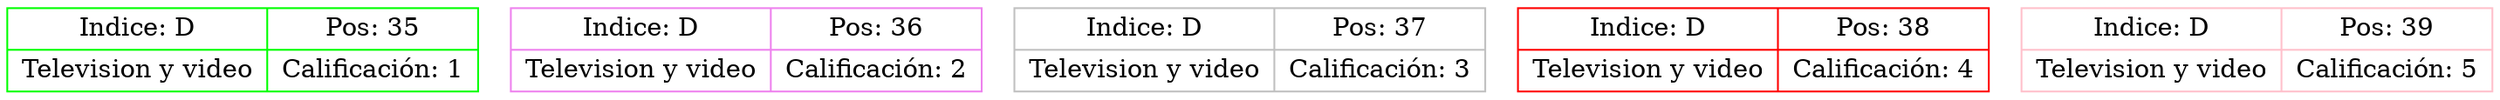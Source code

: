 digraph Daniel7{
node[shape=record];
node35[color=green, fillcolor=pink, label="{Indice: D|Television y video}|{Pos: 35|Calificación: 1}"];
node36[color=violet, fillcolor=brown, label="{Indice: D|Television y video}|{Pos: 36|Calificación: 2}"];
node37[color=gray, fillcolor=pink, label="{Indice: D|Television y video}|{Pos: 37|Calificación: 3}"];
node38[color=red, fillcolor=blue, label="{Indice: D|Television y video}|{Pos: 38|Calificación: 4}"];
node39[color=pink, fillcolor=blue, label="{Indice: D|Television y video}|{Pos: 39|Calificación: 5}"];
}